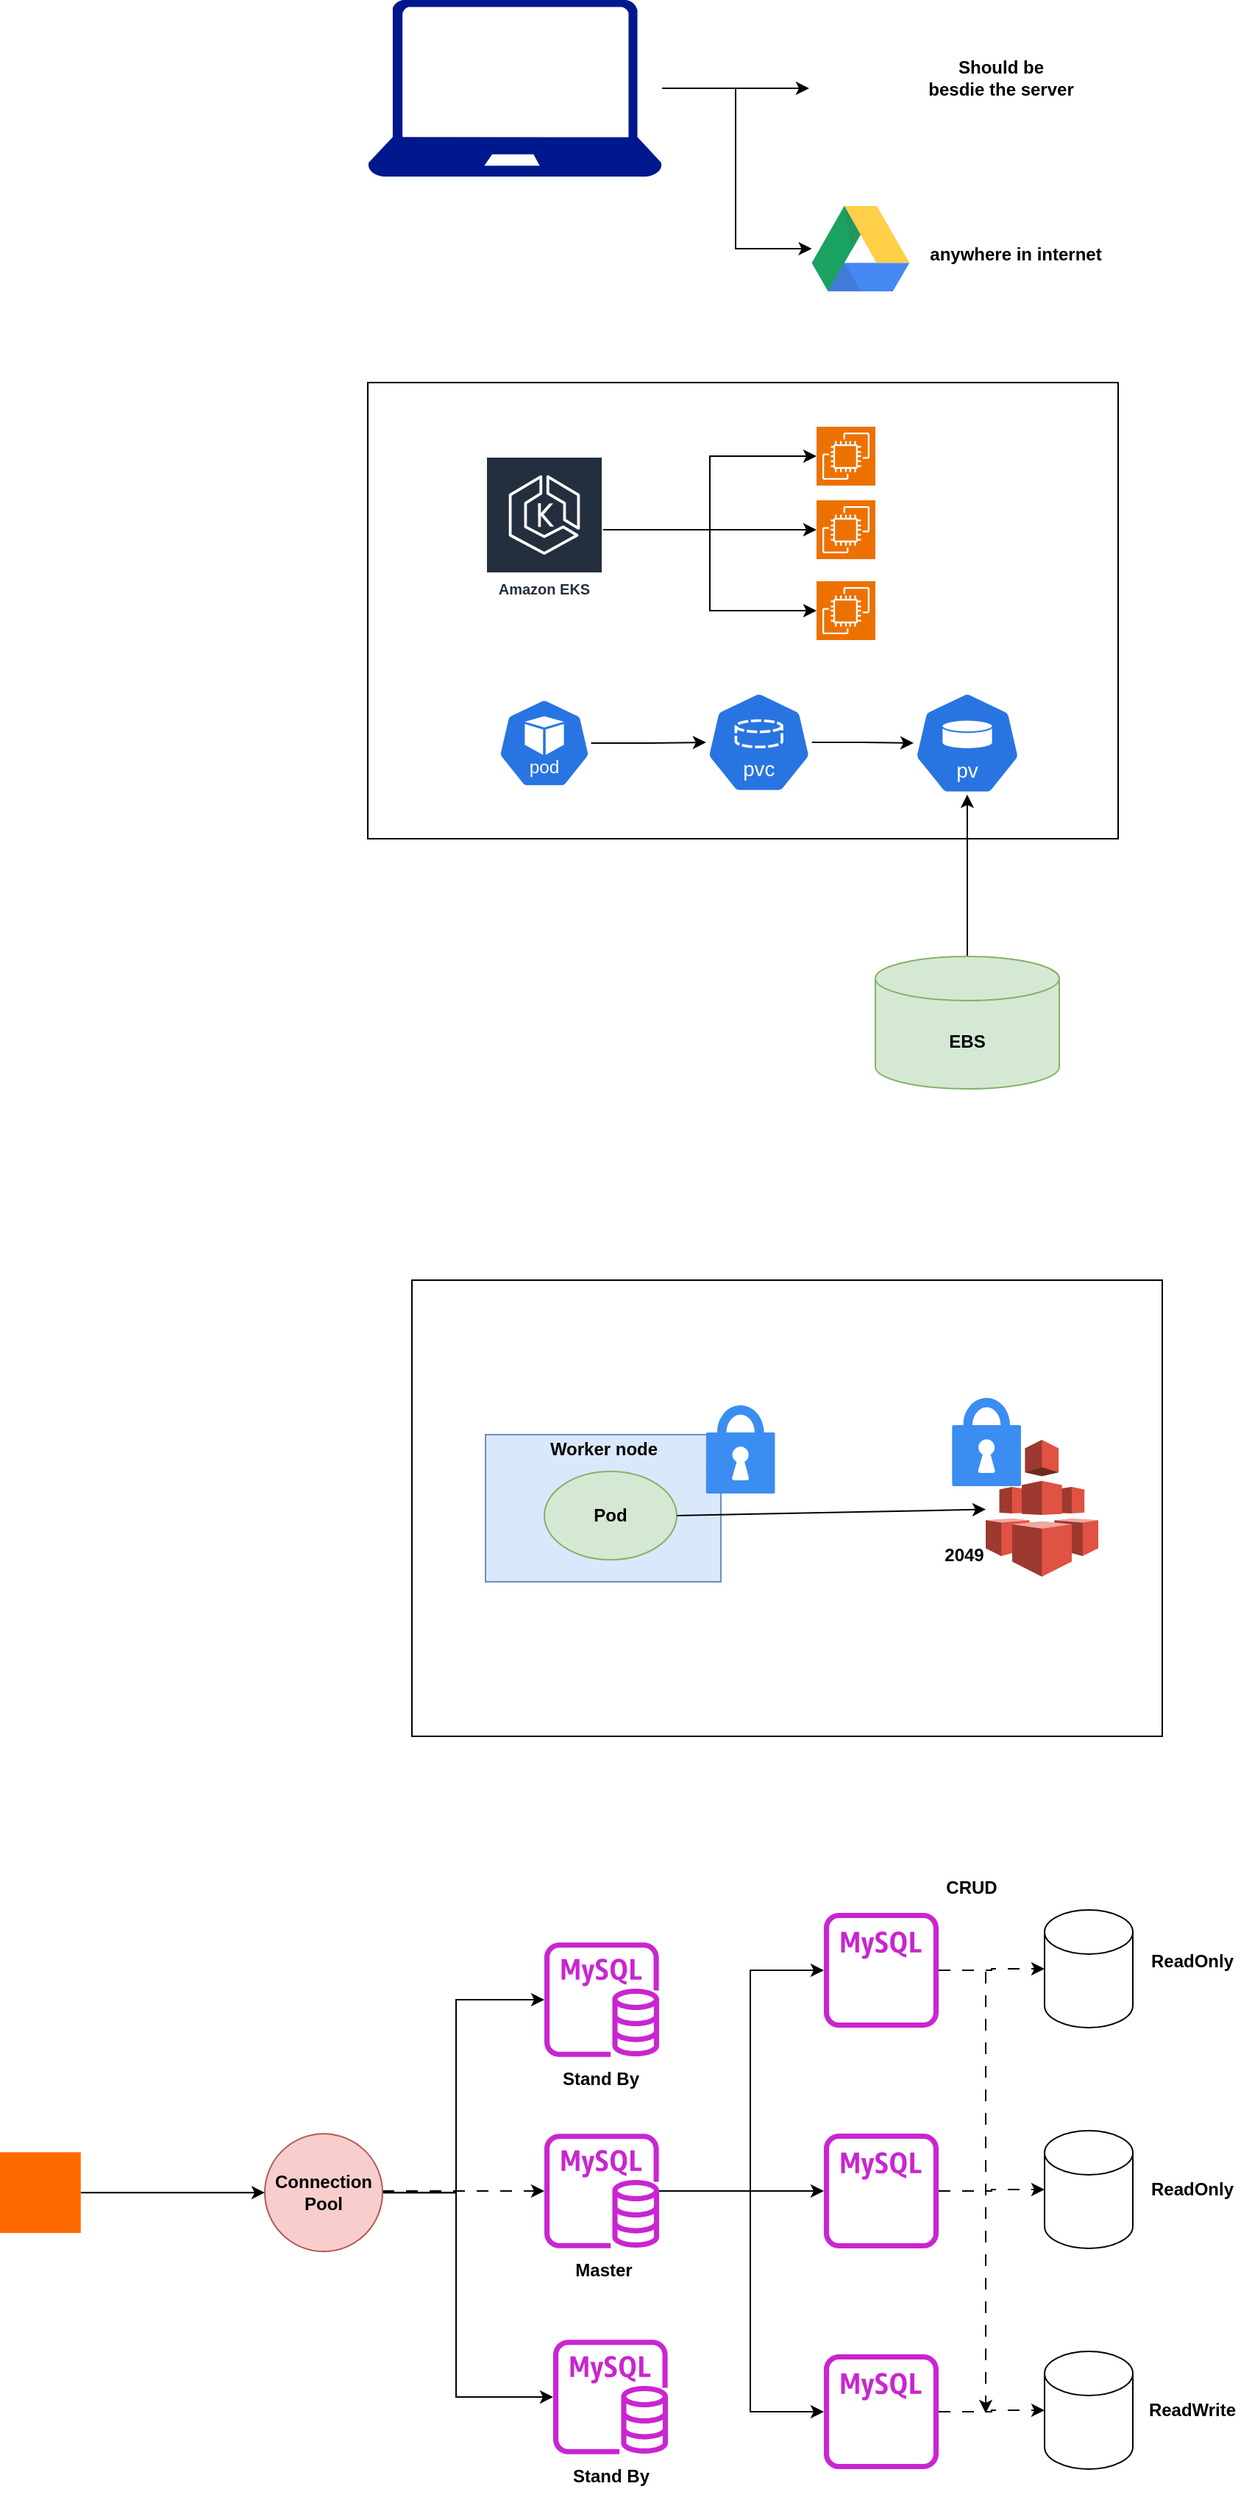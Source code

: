 <mxfile version="26.1.0">
  <diagram name="Page-1" id="cADDCv98jLjz5h6yTYDD">
    <mxGraphModel dx="2109" dy="655" grid="1" gridSize="10" guides="1" tooltips="1" connect="1" arrows="1" fold="1" page="1" pageScale="1" pageWidth="850" pageHeight="1100" math="0" shadow="0">
      <root>
        <mxCell id="0" />
        <mxCell id="1" parent="0" />
        <mxCell id="25jbwgpmmalpk9oRE4Ha-3" style="edgeStyle=orthogonalEdgeStyle;rounded=0;orthogonalLoop=1;jettySize=auto;html=1;" parent="1" source="25jbwgpmmalpk9oRE4Ha-1" target="25jbwgpmmalpk9oRE4Ha-2" edge="1">
          <mxGeometry relative="1" as="geometry" />
        </mxCell>
        <mxCell id="25jbwgpmmalpk9oRE4Ha-5" style="edgeStyle=orthogonalEdgeStyle;rounded=0;orthogonalLoop=1;jettySize=auto;html=1;" parent="1" source="25jbwgpmmalpk9oRE4Ha-1" target="25jbwgpmmalpk9oRE4Ha-4" edge="1">
          <mxGeometry relative="1" as="geometry">
            <Array as="points">
              <mxPoint x="330" y="100" />
              <mxPoint x="330" y="209" />
            </Array>
          </mxGeometry>
        </mxCell>
        <mxCell id="25jbwgpmmalpk9oRE4Ha-1" value="" style="sketch=0;aspect=fixed;pointerEvents=1;shadow=0;dashed=0;html=1;strokeColor=none;labelPosition=center;verticalLabelPosition=bottom;verticalAlign=top;align=center;fillColor=#00188D;shape=mxgraph.azure.laptop" parent="1" vertex="1">
          <mxGeometry x="80" y="40" width="200" height="120" as="geometry" />
        </mxCell>
        <mxCell id="25jbwgpmmalpk9oRE4Ha-2" value="" style="shape=image;html=1;verticalAlign=top;verticalLabelPosition=bottom;labelBackgroundColor=#ffffff;imageAspect=0;aspect=fixed;image=https://cdn4.iconfinder.com/data/icons/PixeloPhilia_2/PNG/hdd.png" parent="1" vertex="1">
          <mxGeometry x="380" y="65" width="70" height="70" as="geometry" />
        </mxCell>
        <mxCell id="25jbwgpmmalpk9oRE4Ha-4" value="" style="dashed=0;outlineConnect=0;html=1;align=center;labelPosition=center;verticalLabelPosition=bottom;verticalAlign=top;shape=mxgraph.weblogos.google_drive" parent="1" vertex="1">
          <mxGeometry x="381.8" y="180" width="66.4" height="58" as="geometry" />
        </mxCell>
        <mxCell id="25jbwgpmmalpk9oRE4Ha-6" value="&lt;b&gt;Should be &lt;br&gt;besdie the server&lt;/b&gt;" style="text;html=1;align=center;verticalAlign=middle;resizable=0;points=[];autosize=1;strokeColor=none;fillColor=none;" parent="1" vertex="1">
          <mxGeometry x="450" y="73" width="120" height="40" as="geometry" />
        </mxCell>
        <mxCell id="25jbwgpmmalpk9oRE4Ha-7" value="&lt;b&gt;anywhere in internet&lt;/b&gt;" style="text;html=1;align=center;verticalAlign=middle;resizable=0;points=[];autosize=1;strokeColor=none;fillColor=none;" parent="1" vertex="1">
          <mxGeometry x="450" y="198" width="140" height="30" as="geometry" />
        </mxCell>
        <mxCell id="25jbwgpmmalpk9oRE4Ha-8" value="" style="rounded=0;whiteSpace=wrap;html=1;" parent="1" vertex="1">
          <mxGeometry x="80" y="300" width="510" height="310" as="geometry" />
        </mxCell>
        <mxCell id="25jbwgpmmalpk9oRE4Ha-14" style="edgeStyle=orthogonalEdgeStyle;rounded=0;orthogonalLoop=1;jettySize=auto;html=1;" parent="1" source="25jbwgpmmalpk9oRE4Ha-9" target="25jbwgpmmalpk9oRE4Ha-11" edge="1">
          <mxGeometry relative="1" as="geometry" />
        </mxCell>
        <mxCell id="25jbwgpmmalpk9oRE4Ha-15" style="edgeStyle=orthogonalEdgeStyle;rounded=0;orthogonalLoop=1;jettySize=auto;html=1;" parent="1" source="25jbwgpmmalpk9oRE4Ha-9" target="25jbwgpmmalpk9oRE4Ha-12" edge="1">
          <mxGeometry relative="1" as="geometry" />
        </mxCell>
        <mxCell id="25jbwgpmmalpk9oRE4Ha-9" value="Amazon EKS" style="sketch=0;outlineConnect=0;fontColor=#232F3E;gradientColor=none;strokeColor=#ffffff;fillColor=#232F3E;dashed=0;verticalLabelPosition=middle;verticalAlign=bottom;align=center;html=1;whiteSpace=wrap;fontSize=10;fontStyle=1;spacing=3;shape=mxgraph.aws4.productIcon;prIcon=mxgraph.aws4.eks;" parent="1" vertex="1">
          <mxGeometry x="160" y="350" width="80" height="100" as="geometry" />
        </mxCell>
        <mxCell id="25jbwgpmmalpk9oRE4Ha-10" value="" style="sketch=0;points=[[0,0,0],[0.25,0,0],[0.5,0,0],[0.75,0,0],[1,0,0],[0,1,0],[0.25,1,0],[0.5,1,0],[0.75,1,0],[1,1,0],[0,0.25,0],[0,0.5,0],[0,0.75,0],[1,0.25,0],[1,0.5,0],[1,0.75,0]];outlineConnect=0;fontColor=#232F3E;fillColor=#ED7100;strokeColor=#ffffff;dashed=0;verticalLabelPosition=bottom;verticalAlign=top;align=center;html=1;fontSize=12;fontStyle=0;aspect=fixed;shape=mxgraph.aws4.resourceIcon;resIcon=mxgraph.aws4.ec2;" parent="1" vertex="1">
          <mxGeometry x="385" y="330" width="40" height="40" as="geometry" />
        </mxCell>
        <mxCell id="25jbwgpmmalpk9oRE4Ha-11" value="" style="sketch=0;points=[[0,0,0],[0.25,0,0],[0.5,0,0],[0.75,0,0],[1,0,0],[0,1,0],[0.25,1,0],[0.5,1,0],[0.75,1,0],[1,1,0],[0,0.25,0],[0,0.5,0],[0,0.75,0],[1,0.25,0],[1,0.5,0],[1,0.75,0]];outlineConnect=0;fontColor=#232F3E;fillColor=#ED7100;strokeColor=#ffffff;dashed=0;verticalLabelPosition=bottom;verticalAlign=top;align=center;html=1;fontSize=12;fontStyle=0;aspect=fixed;shape=mxgraph.aws4.resourceIcon;resIcon=mxgraph.aws4.ec2;" parent="1" vertex="1">
          <mxGeometry x="385" y="380" width="40" height="40" as="geometry" />
        </mxCell>
        <mxCell id="25jbwgpmmalpk9oRE4Ha-12" value="" style="sketch=0;points=[[0,0,0],[0.25,0,0],[0.5,0,0],[0.75,0,0],[1,0,0],[0,1,0],[0.25,1,0],[0.5,1,0],[0.75,1,0],[1,1,0],[0,0.25,0],[0,0.5,0],[0,0.75,0],[1,0.25,0],[1,0.5,0],[1,0.75,0]];outlineConnect=0;fontColor=#232F3E;fillColor=#ED7100;strokeColor=#ffffff;dashed=0;verticalLabelPosition=bottom;verticalAlign=top;align=center;html=1;fontSize=12;fontStyle=0;aspect=fixed;shape=mxgraph.aws4.resourceIcon;resIcon=mxgraph.aws4.ec2;" parent="1" vertex="1">
          <mxGeometry x="385" y="435" width="40" height="40" as="geometry" />
        </mxCell>
        <mxCell id="25jbwgpmmalpk9oRE4Ha-13" style="edgeStyle=orthogonalEdgeStyle;rounded=0;orthogonalLoop=1;jettySize=auto;html=1;entryX=0;entryY=0.5;entryDx=0;entryDy=0;entryPerimeter=0;" parent="1" source="25jbwgpmmalpk9oRE4Ha-9" target="25jbwgpmmalpk9oRE4Ha-10" edge="1">
          <mxGeometry relative="1" as="geometry" />
        </mxCell>
        <mxCell id="25jbwgpmmalpk9oRE4Ha-18" style="edgeStyle=orthogonalEdgeStyle;rounded=0;orthogonalLoop=1;jettySize=auto;html=1;" parent="1" source="25jbwgpmmalpk9oRE4Ha-16" target="25jbwgpmmalpk9oRE4Ha-17" edge="1">
          <mxGeometry relative="1" as="geometry" />
        </mxCell>
        <mxCell id="25jbwgpmmalpk9oRE4Ha-16" value="&lt;b&gt;EBS&lt;/b&gt;" style="shape=cylinder3;whiteSpace=wrap;html=1;boundedLbl=1;backgroundOutline=1;size=15;fillColor=#d5e8d4;strokeColor=#82b366;" parent="1" vertex="1">
          <mxGeometry x="425" y="690" width="125" height="90" as="geometry" />
        </mxCell>
        <mxCell id="25jbwgpmmalpk9oRE4Ha-17" value="" style="aspect=fixed;sketch=0;html=1;dashed=0;whitespace=wrap;verticalLabelPosition=bottom;verticalAlign=top;fillColor=#2875E2;strokeColor=#ffffff;points=[[0.005,0.63,0],[0.1,0.2,0],[0.9,0.2,0],[0.5,0,0],[0.995,0.63,0],[0.72,0.99,0],[0.5,1,0],[0.28,0.99,0]];shape=mxgraph.kubernetes.icon2;kubernetesLabel=1;prIcon=pv" parent="1" vertex="1">
          <mxGeometry x="451.04" y="510" width="72.92" height="70" as="geometry" />
        </mxCell>
        <mxCell id="25jbwgpmmalpk9oRE4Ha-20" style="edgeStyle=orthogonalEdgeStyle;rounded=0;orthogonalLoop=1;jettySize=auto;html=1;" parent="1" source="25jbwgpmmalpk9oRE4Ha-19" target="25jbwgpmmalpk9oRE4Ha-17" edge="1">
          <mxGeometry relative="1" as="geometry" />
        </mxCell>
        <mxCell id="25jbwgpmmalpk9oRE4Ha-19" value="" style="aspect=fixed;sketch=0;html=1;dashed=0;whitespace=wrap;verticalLabelPosition=bottom;verticalAlign=top;fillColor=#2875E2;strokeColor=#ffffff;points=[[0.005,0.63,0],[0.1,0.2,0],[0.9,0.2,0],[0.5,0,0],[0.995,0.63,0],[0.72,0.99,0],[0.5,1,0],[0.28,0.99,0]];shape=mxgraph.kubernetes.icon2;kubernetesLabel=1;prIcon=pvc" parent="1" vertex="1">
          <mxGeometry x="309.92" y="510" width="71.88" height="69" as="geometry" />
        </mxCell>
        <mxCell id="25jbwgpmmalpk9oRE4Ha-22" style="edgeStyle=orthogonalEdgeStyle;rounded=0;orthogonalLoop=1;jettySize=auto;html=1;" parent="1" source="25jbwgpmmalpk9oRE4Ha-21" target="25jbwgpmmalpk9oRE4Ha-19" edge="1">
          <mxGeometry relative="1" as="geometry" />
        </mxCell>
        <mxCell id="25jbwgpmmalpk9oRE4Ha-21" value="" style="aspect=fixed;sketch=0;html=1;dashed=0;whitespace=wrap;verticalLabelPosition=bottom;verticalAlign=top;fillColor=#2875E2;strokeColor=#ffffff;points=[[0.005,0.63,0],[0.1,0.2,0],[0.9,0.2,0],[0.5,0,0],[0.995,0.63,0],[0.72,0.99,0],[0.5,1,0],[0.28,0.99,0]];shape=mxgraph.kubernetes.icon2;kubernetesLabel=1;prIcon=pod" parent="1" vertex="1">
          <mxGeometry x="168.23" y="514.5" width="63.54" height="61" as="geometry" />
        </mxCell>
        <mxCell id="TtkW3sJaIQGOb1gbdWpf-1" value="" style="rounded=0;whiteSpace=wrap;html=1;" vertex="1" parent="1">
          <mxGeometry x="110" y="910" width="510" height="310" as="geometry" />
        </mxCell>
        <mxCell id="TtkW3sJaIQGOb1gbdWpf-2" value="" style="outlineConnect=0;dashed=0;verticalLabelPosition=bottom;verticalAlign=top;align=center;html=1;shape=mxgraph.aws3.efs;fillColor=#E05243;gradientColor=none;" vertex="1" parent="1">
          <mxGeometry x="500" y="1018.5" width="76.5" height="93" as="geometry" />
        </mxCell>
        <mxCell id="TtkW3sJaIQGOb1gbdWpf-3" value="" style="rounded=0;whiteSpace=wrap;html=1;fillColor=#dae8fc;strokeColor=#6c8ebf;" vertex="1" parent="1">
          <mxGeometry x="160" y="1015" width="160" height="100" as="geometry" />
        </mxCell>
        <mxCell id="TtkW3sJaIQGOb1gbdWpf-4" value="&lt;b&gt;Pod&lt;/b&gt;" style="ellipse;whiteSpace=wrap;html=1;fillColor=#d5e8d4;strokeColor=#82b366;" vertex="1" parent="1">
          <mxGeometry x="200" y="1040" width="90" height="60" as="geometry" />
        </mxCell>
        <mxCell id="TtkW3sJaIQGOb1gbdWpf-5" value="&lt;b&gt;Worker node&lt;/b&gt;" style="text;html=1;align=center;verticalAlign=middle;resizable=0;points=[];autosize=1;strokeColor=none;fillColor=none;" vertex="1" parent="1">
          <mxGeometry x="190" y="1010" width="100" height="30" as="geometry" />
        </mxCell>
        <mxCell id="TtkW3sJaIQGOb1gbdWpf-6" value="" style="endArrow=classic;html=1;rounded=0;exitX=1;exitY=0.5;exitDx=0;exitDy=0;" edge="1" parent="1" source="TtkW3sJaIQGOb1gbdWpf-4" target="TtkW3sJaIQGOb1gbdWpf-2">
          <mxGeometry width="50" height="50" relative="1" as="geometry">
            <mxPoint x="400" y="910" as="sourcePoint" />
            <mxPoint x="450" y="860" as="targetPoint" />
          </mxGeometry>
        </mxCell>
        <mxCell id="TtkW3sJaIQGOb1gbdWpf-7" value="" style="sketch=0;html=1;aspect=fixed;strokeColor=none;shadow=0;fillColor=#3B8DF1;verticalAlign=top;labelPosition=center;verticalLabelPosition=bottom;shape=mxgraph.gcp2.lock" vertex="1" parent="1">
          <mxGeometry x="309.92" y="995" width="46.8" height="60" as="geometry" />
        </mxCell>
        <mxCell id="TtkW3sJaIQGOb1gbdWpf-8" value="" style="sketch=0;html=1;aspect=fixed;strokeColor=none;shadow=0;fillColor=#3B8DF1;verticalAlign=top;labelPosition=center;verticalLabelPosition=bottom;shape=mxgraph.gcp2.lock" vertex="1" parent="1">
          <mxGeometry x="477.16" y="990" width="46.8" height="60" as="geometry" />
        </mxCell>
        <mxCell id="TtkW3sJaIQGOb1gbdWpf-9" value="&lt;b&gt;2049&lt;/b&gt;" style="text;html=1;align=center;verticalAlign=middle;resizable=0;points=[];autosize=1;strokeColor=none;fillColor=none;" vertex="1" parent="1">
          <mxGeometry x="460" y="1081.5" width="50" height="30" as="geometry" />
        </mxCell>
        <mxCell id="TtkW3sJaIQGOb1gbdWpf-16" style="edgeStyle=orthogonalEdgeStyle;rounded=0;orthogonalLoop=1;jettySize=auto;html=1;" edge="1" parent="1" source="TtkW3sJaIQGOb1gbdWpf-10" target="TtkW3sJaIQGOb1gbdWpf-12">
          <mxGeometry relative="1" as="geometry">
            <Array as="points">
              <mxPoint x="340" y="1529" />
              <mxPoint x="340" y="1379" />
            </Array>
          </mxGeometry>
        </mxCell>
        <mxCell id="TtkW3sJaIQGOb1gbdWpf-17" style="edgeStyle=orthogonalEdgeStyle;rounded=0;orthogonalLoop=1;jettySize=auto;html=1;" edge="1" parent="1" source="TtkW3sJaIQGOb1gbdWpf-10" target="TtkW3sJaIQGOb1gbdWpf-14">
          <mxGeometry relative="1" as="geometry" />
        </mxCell>
        <mxCell id="TtkW3sJaIQGOb1gbdWpf-18" style="edgeStyle=orthogonalEdgeStyle;rounded=0;orthogonalLoop=1;jettySize=auto;html=1;" edge="1" parent="1" source="TtkW3sJaIQGOb1gbdWpf-10" target="TtkW3sJaIQGOb1gbdWpf-13">
          <mxGeometry relative="1" as="geometry">
            <Array as="points">
              <mxPoint x="340" y="1529" />
              <mxPoint x="340" y="1679" />
            </Array>
          </mxGeometry>
        </mxCell>
        <mxCell id="TtkW3sJaIQGOb1gbdWpf-10" value="" style="sketch=0;outlineConnect=0;fontColor=#232F3E;gradientColor=none;fillColor=#C925D1;strokeColor=none;dashed=0;verticalLabelPosition=bottom;verticalAlign=top;align=center;html=1;fontSize=12;fontStyle=0;aspect=fixed;pointerEvents=1;shape=mxgraph.aws4.rds_mysql_instance;" vertex="1" parent="1">
          <mxGeometry x="200" y="1490" width="78" height="78" as="geometry" />
        </mxCell>
        <mxCell id="TtkW3sJaIQGOb1gbdWpf-11" value="&lt;b&gt;Master&lt;/b&gt;" style="text;html=1;align=center;verticalAlign=middle;resizable=0;points=[];autosize=1;strokeColor=none;fillColor=none;" vertex="1" parent="1">
          <mxGeometry x="210" y="1568" width="60" height="30" as="geometry" />
        </mxCell>
        <mxCell id="TtkW3sJaIQGOb1gbdWpf-12" value="" style="sketch=0;outlineConnect=0;fontColor=#232F3E;gradientColor=none;fillColor=#C925D1;strokeColor=none;dashed=0;verticalLabelPosition=bottom;verticalAlign=top;align=center;html=1;fontSize=12;fontStyle=0;aspect=fixed;pointerEvents=1;shape=mxgraph.aws4.rds_mysql_instance_alt;" vertex="1" parent="1">
          <mxGeometry x="390" y="1340" width="78" height="78" as="geometry" />
        </mxCell>
        <mxCell id="TtkW3sJaIQGOb1gbdWpf-13" value="" style="sketch=0;outlineConnect=0;fontColor=#232F3E;gradientColor=none;fillColor=#C925D1;strokeColor=none;dashed=0;verticalLabelPosition=bottom;verticalAlign=top;align=center;html=1;fontSize=12;fontStyle=0;aspect=fixed;pointerEvents=1;shape=mxgraph.aws4.rds_mysql_instance_alt;" vertex="1" parent="1">
          <mxGeometry x="390" y="1640" width="78" height="78" as="geometry" />
        </mxCell>
        <mxCell id="TtkW3sJaIQGOb1gbdWpf-23" style="edgeStyle=orthogonalEdgeStyle;rounded=0;orthogonalLoop=1;jettySize=auto;html=1;flowAnimation=1;" edge="1" parent="1" source="TtkW3sJaIQGOb1gbdWpf-14" target="TtkW3sJaIQGOb1gbdWpf-20">
          <mxGeometry relative="1" as="geometry" />
        </mxCell>
        <mxCell id="TtkW3sJaIQGOb1gbdWpf-14" value="" style="sketch=0;outlineConnect=0;fontColor=#232F3E;gradientColor=none;fillColor=#C925D1;strokeColor=none;dashed=0;verticalLabelPosition=bottom;verticalAlign=top;align=center;html=1;fontSize=12;fontStyle=0;aspect=fixed;pointerEvents=1;shape=mxgraph.aws4.rds_mysql_instance_alt;" vertex="1" parent="1">
          <mxGeometry x="390" y="1490" width="78" height="78" as="geometry" />
        </mxCell>
        <mxCell id="TtkW3sJaIQGOb1gbdWpf-15" value="" style="endArrow=classic;html=1;rounded=0;flowAnimation=1;" edge="1" parent="1" target="TtkW3sJaIQGOb1gbdWpf-10">
          <mxGeometry width="50" height="50" relative="1" as="geometry">
            <mxPoint x="90" y="1529" as="sourcePoint" />
            <mxPoint x="450" y="1500" as="targetPoint" />
          </mxGeometry>
        </mxCell>
        <mxCell id="TtkW3sJaIQGOb1gbdWpf-19" value="" style="shape=cylinder3;whiteSpace=wrap;html=1;boundedLbl=1;backgroundOutline=1;size=15;" vertex="1" parent="1">
          <mxGeometry x="540" y="1338" width="60" height="80" as="geometry" />
        </mxCell>
        <mxCell id="TtkW3sJaIQGOb1gbdWpf-20" value="" style="shape=cylinder3;whiteSpace=wrap;html=1;boundedLbl=1;backgroundOutline=1;size=15;" vertex="1" parent="1">
          <mxGeometry x="540" y="1488" width="60" height="80" as="geometry" />
        </mxCell>
        <mxCell id="TtkW3sJaIQGOb1gbdWpf-21" value="" style="shape=cylinder3;whiteSpace=wrap;html=1;boundedLbl=1;backgroundOutline=1;size=15;" vertex="1" parent="1">
          <mxGeometry x="540" y="1638" width="60" height="80" as="geometry" />
        </mxCell>
        <mxCell id="TtkW3sJaIQGOb1gbdWpf-22" style="edgeStyle=orthogonalEdgeStyle;rounded=0;orthogonalLoop=1;jettySize=auto;html=1;entryX=0;entryY=0.5;entryDx=0;entryDy=0;entryPerimeter=0;flowAnimation=1;" edge="1" parent="1" source="TtkW3sJaIQGOb1gbdWpf-12" target="TtkW3sJaIQGOb1gbdWpf-19">
          <mxGeometry relative="1" as="geometry" />
        </mxCell>
        <mxCell id="TtkW3sJaIQGOb1gbdWpf-24" style="edgeStyle=orthogonalEdgeStyle;rounded=0;orthogonalLoop=1;jettySize=auto;html=1;entryX=0;entryY=0.5;entryDx=0;entryDy=0;entryPerimeter=0;flowAnimation=1;" edge="1" parent="1" source="TtkW3sJaIQGOb1gbdWpf-13" target="TtkW3sJaIQGOb1gbdWpf-21">
          <mxGeometry relative="1" as="geometry" />
        </mxCell>
        <mxCell id="TtkW3sJaIQGOb1gbdWpf-28" style="edgeStyle=orthogonalEdgeStyle;rounded=0;orthogonalLoop=1;jettySize=auto;html=1;" edge="1" parent="1" source="TtkW3sJaIQGOb1gbdWpf-25" target="TtkW3sJaIQGOb1gbdWpf-27">
          <mxGeometry relative="1" as="geometry">
            <Array as="points">
              <mxPoint x="140" y="1530" />
              <mxPoint x="140" y="1399" />
            </Array>
          </mxGeometry>
        </mxCell>
        <mxCell id="TtkW3sJaIQGOb1gbdWpf-29" style="edgeStyle=orthogonalEdgeStyle;rounded=0;orthogonalLoop=1;jettySize=auto;html=1;" edge="1" parent="1" source="TtkW3sJaIQGOb1gbdWpf-25" target="TtkW3sJaIQGOb1gbdWpf-26">
          <mxGeometry relative="1" as="geometry">
            <Array as="points">
              <mxPoint x="140" y="1530" />
              <mxPoint x="140" y="1669" />
            </Array>
          </mxGeometry>
        </mxCell>
        <mxCell id="TtkW3sJaIQGOb1gbdWpf-25" value="&lt;b&gt;Connection&lt;br&gt;Pool&lt;/b&gt;" style="ellipse;whiteSpace=wrap;html=1;aspect=fixed;fillColor=#f8cecc;strokeColor=#b85450;" vertex="1" parent="1">
          <mxGeometry x="10" y="1490.1" width="80" height="80" as="geometry" />
        </mxCell>
        <mxCell id="TtkW3sJaIQGOb1gbdWpf-26" value="" style="sketch=0;outlineConnect=0;fontColor=#232F3E;gradientColor=none;fillColor=#C925D1;strokeColor=none;dashed=0;verticalLabelPosition=bottom;verticalAlign=top;align=center;html=1;fontSize=12;fontStyle=0;aspect=fixed;pointerEvents=1;shape=mxgraph.aws4.rds_mysql_instance;" vertex="1" parent="1">
          <mxGeometry x="206" y="1630" width="78" height="78" as="geometry" />
        </mxCell>
        <mxCell id="TtkW3sJaIQGOb1gbdWpf-27" value="" style="sketch=0;outlineConnect=0;fontColor=#232F3E;gradientColor=none;fillColor=#C925D1;strokeColor=none;dashed=0;verticalLabelPosition=bottom;verticalAlign=top;align=center;html=1;fontSize=12;fontStyle=0;aspect=fixed;pointerEvents=1;shape=mxgraph.aws4.rds_mysql_instance;" vertex="1" parent="1">
          <mxGeometry x="200" y="1360" width="78" height="78" as="geometry" />
        </mxCell>
        <mxCell id="TtkW3sJaIQGOb1gbdWpf-30" value="&lt;b&gt;Stand By&lt;/b&gt;" style="text;html=1;align=center;verticalAlign=middle;resizable=0;points=[];autosize=1;strokeColor=none;fillColor=none;" vertex="1" parent="1">
          <mxGeometry x="198" y="1438" width="80" height="30" as="geometry" />
        </mxCell>
        <mxCell id="TtkW3sJaIQGOb1gbdWpf-31" value="&lt;b&gt;Stand By&lt;/b&gt;" style="text;html=1;align=center;verticalAlign=middle;resizable=0;points=[];autosize=1;strokeColor=none;fillColor=none;" vertex="1" parent="1">
          <mxGeometry x="205" y="1708" width="80" height="30" as="geometry" />
        </mxCell>
        <mxCell id="TtkW3sJaIQGOb1gbdWpf-33" style="edgeStyle=orthogonalEdgeStyle;rounded=0;orthogonalLoop=1;jettySize=auto;html=1;" edge="1" parent="1" source="TtkW3sJaIQGOb1gbdWpf-32" target="TtkW3sJaIQGOb1gbdWpf-25">
          <mxGeometry relative="1" as="geometry" />
        </mxCell>
        <mxCell id="TtkW3sJaIQGOb1gbdWpf-32" value="" style="points=[];aspect=fixed;html=1;align=center;shadow=0;dashed=0;fillColor=#FF6A00;strokeColor=none;shape=mxgraph.alibaba_cloud.webplus_web_app_service;" vertex="1" parent="1">
          <mxGeometry x="-170" y="1502.65" width="54.9" height="54.9" as="geometry" />
        </mxCell>
        <mxCell id="TtkW3sJaIQGOb1gbdWpf-34" value="&lt;b&gt;CRUD&lt;/b&gt;" style="text;html=1;align=center;verticalAlign=middle;resizable=0;points=[];autosize=1;strokeColor=none;fillColor=none;" vertex="1" parent="1">
          <mxGeometry x="460" y="1308" width="60" height="30" as="geometry" />
        </mxCell>
        <mxCell id="TtkW3sJaIQGOb1gbdWpf-35" value="" style="endArrow=classic;html=1;rounded=0;flowAnimation=1;" edge="1" parent="1">
          <mxGeometry width="50" height="50" relative="1" as="geometry">
            <mxPoint x="500" y="1380" as="sourcePoint" />
            <mxPoint x="500" y="1680" as="targetPoint" />
          </mxGeometry>
        </mxCell>
        <mxCell id="TtkW3sJaIQGOb1gbdWpf-36" value="&lt;b&gt;ReadOnly&lt;/b&gt;" style="text;html=1;align=center;verticalAlign=middle;resizable=0;points=[];autosize=1;strokeColor=none;fillColor=none;" vertex="1" parent="1">
          <mxGeometry x="600" y="1358" width="80" height="30" as="geometry" />
        </mxCell>
        <mxCell id="TtkW3sJaIQGOb1gbdWpf-37" value="&lt;b&gt;ReadOnly&lt;/b&gt;" style="text;html=1;align=center;verticalAlign=middle;resizable=0;points=[];autosize=1;strokeColor=none;fillColor=none;" vertex="1" parent="1">
          <mxGeometry x="600" y="1513" width="80" height="30" as="geometry" />
        </mxCell>
        <mxCell id="TtkW3sJaIQGOb1gbdWpf-38" value="&lt;b&gt;ReadWrite&lt;/b&gt;" style="text;html=1;align=center;verticalAlign=middle;resizable=0;points=[];autosize=1;strokeColor=none;fillColor=none;" vertex="1" parent="1">
          <mxGeometry x="600" y="1663" width="80" height="30" as="geometry" />
        </mxCell>
      </root>
    </mxGraphModel>
  </diagram>
</mxfile>
